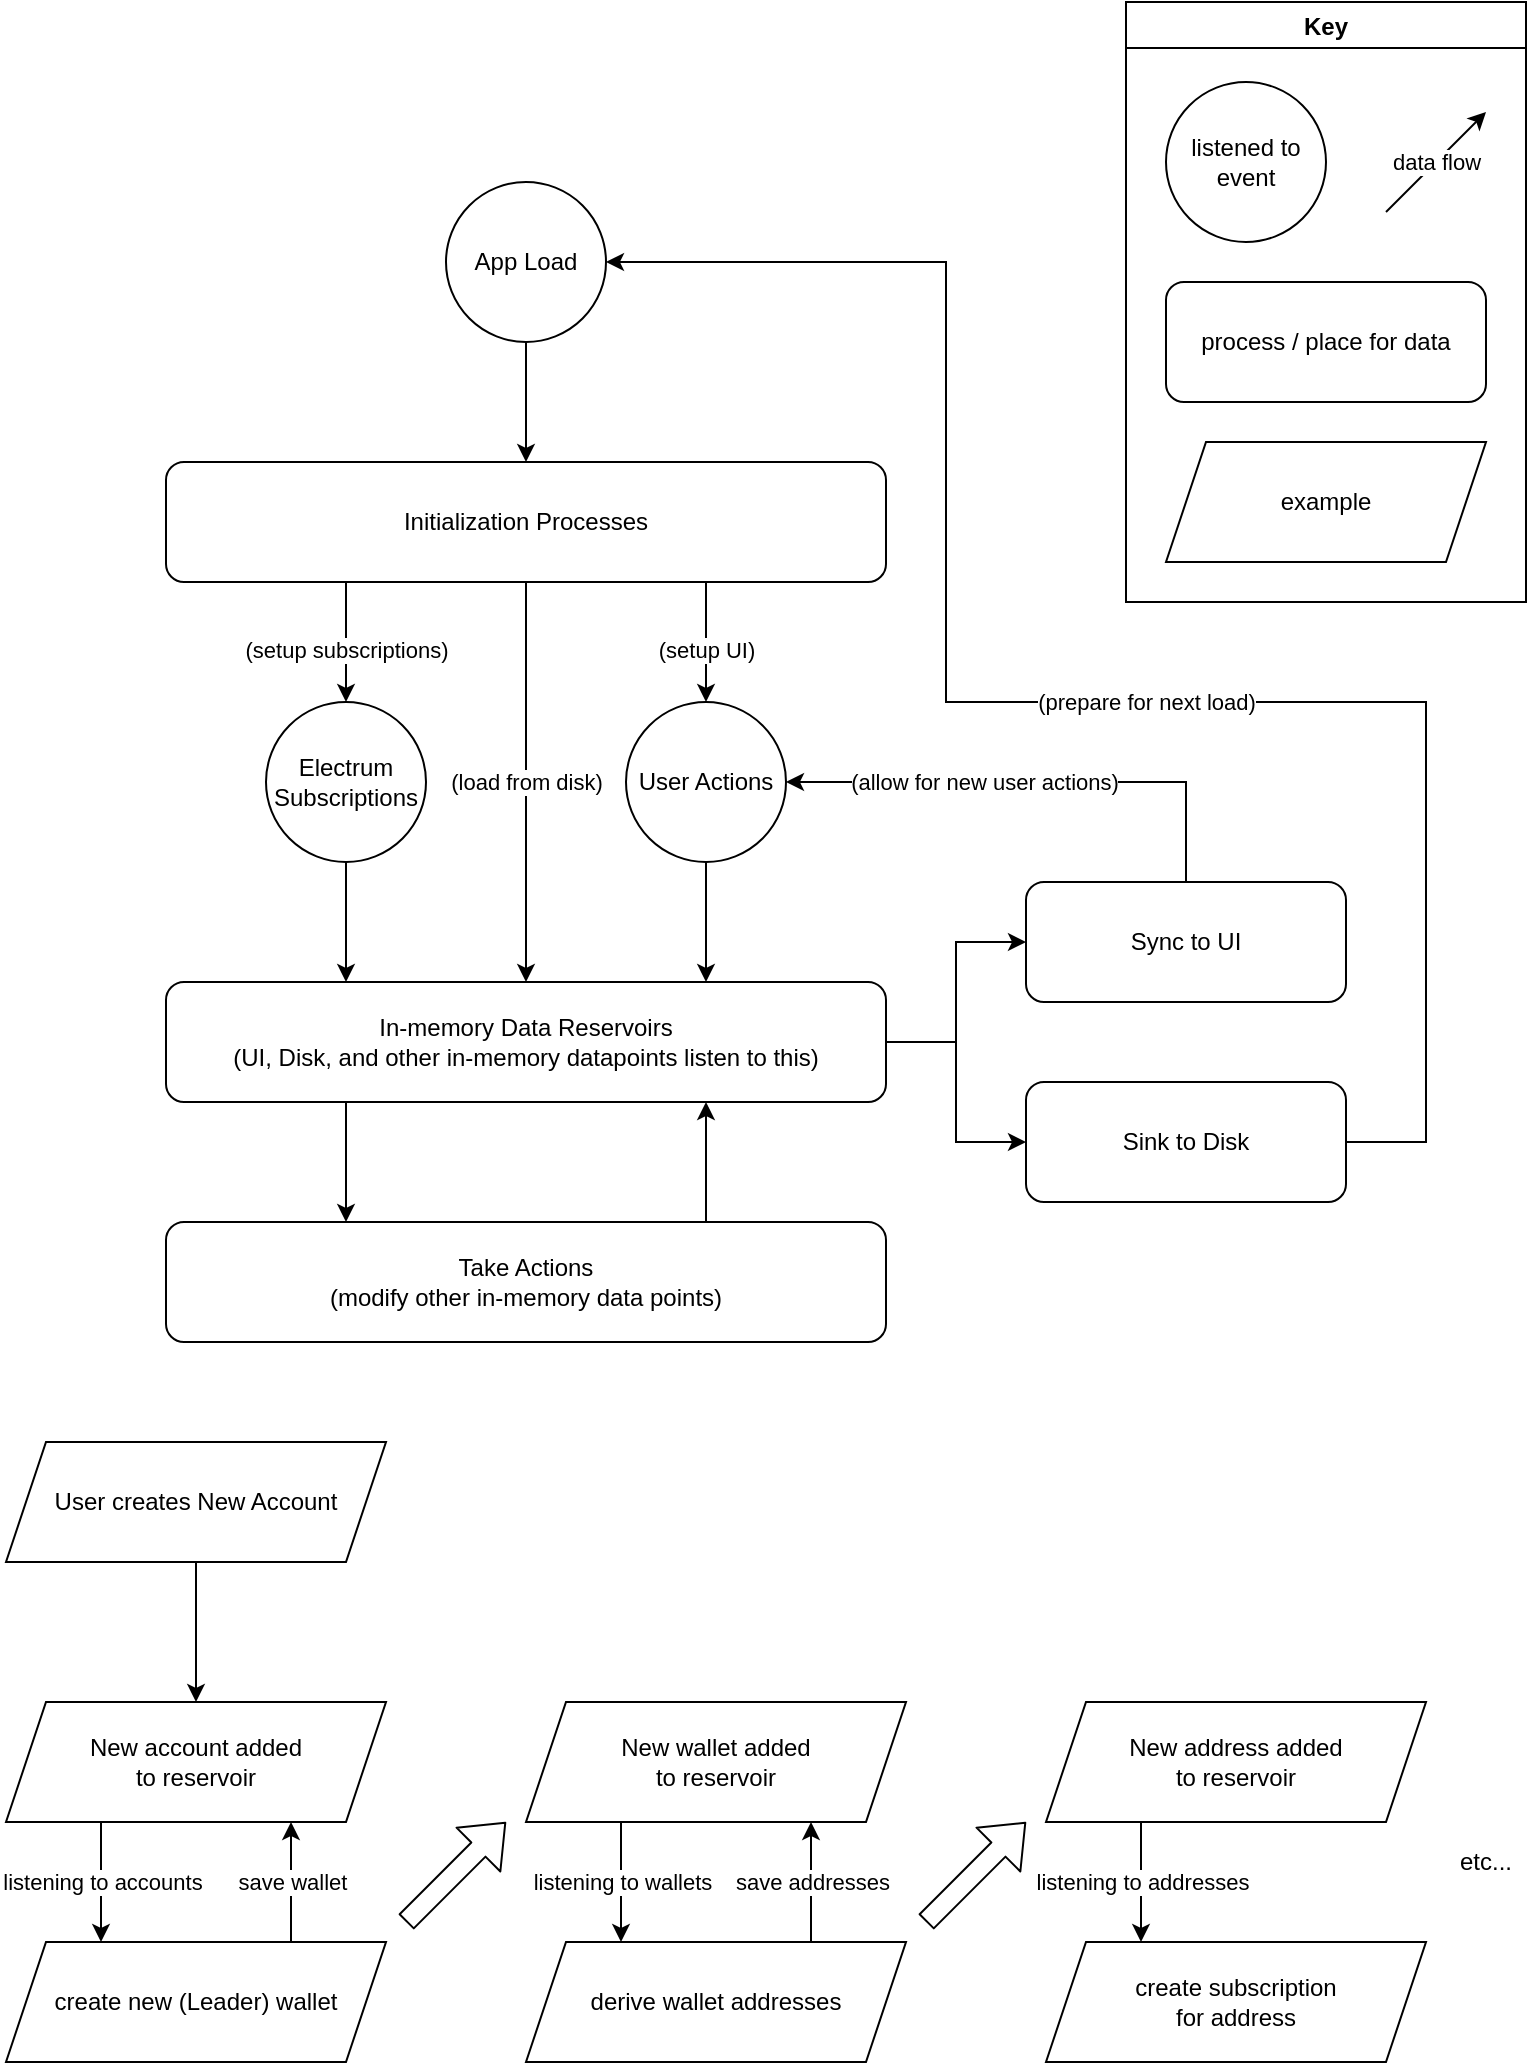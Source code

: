 <mxfile>
    <diagram id="B2Imsyf_CLR86bu_pUIC" name="Page-1">
        <mxGraphModel dx="828" dy="617" grid="1" gridSize="10" guides="1" tooltips="1" connect="1" arrows="1" fold="1" page="1" pageScale="1" pageWidth="850" pageHeight="1100" math="0" shadow="0">
            <root>
                <mxCell id="0"/>
                <mxCell id="1" parent="0"/>
                <mxCell id="35" style="edgeStyle=orthogonalEdgeStyle;rounded=0;orthogonalLoop=1;jettySize=auto;html=1;entryX=0.75;entryY=0;entryDx=0;entryDy=0;" edge="1" parent="1" source="2" target="5">
                    <mxGeometry relative="1" as="geometry"/>
                </mxCell>
                <mxCell id="2" value="User Actions" style="ellipse;whiteSpace=wrap;html=1;aspect=fixed;" vertex="1" parent="1">
                    <mxGeometry x="350" y="360" width="80" height="80" as="geometry"/>
                </mxCell>
                <mxCell id="23" style="edgeStyle=orthogonalEdgeStyle;rounded=0;orthogonalLoop=1;jettySize=auto;html=1;" edge="1" parent="1" source="3" target="22">
                    <mxGeometry relative="1" as="geometry"/>
                </mxCell>
                <mxCell id="3" value="App Load" style="ellipse;whiteSpace=wrap;html=1;aspect=fixed;" vertex="1" parent="1">
                    <mxGeometry x="260" y="100" width="80" height="80" as="geometry"/>
                </mxCell>
                <mxCell id="30" style="edgeStyle=orthogonalEdgeStyle;rounded=0;orthogonalLoop=1;jettySize=auto;html=1;entryX=0.25;entryY=0;entryDx=0;entryDy=0;" edge="1" parent="1" source="4" target="5">
                    <mxGeometry relative="1" as="geometry"/>
                </mxCell>
                <mxCell id="4" value="Electrum Subscriptions" style="ellipse;whiteSpace=wrap;html=1;aspect=fixed;" vertex="1" parent="1">
                    <mxGeometry x="170" y="360" width="80" height="80" as="geometry"/>
                </mxCell>
                <mxCell id="10" style="edgeStyle=orthogonalEdgeStyle;rounded=0;orthogonalLoop=1;jettySize=auto;html=1;" edge="1" parent="1" source="5" target="9">
                    <mxGeometry relative="1" as="geometry"/>
                </mxCell>
                <mxCell id="15" style="edgeStyle=orthogonalEdgeStyle;rounded=0;orthogonalLoop=1;jettySize=auto;html=1;entryX=0;entryY=0.5;entryDx=0;entryDy=0;" edge="1" parent="1" source="5" target="13">
                    <mxGeometry relative="1" as="geometry"/>
                </mxCell>
                <mxCell id="17" style="edgeStyle=orthogonalEdgeStyle;rounded=0;orthogonalLoop=1;jettySize=auto;html=1;entryX=0.25;entryY=0;entryDx=0;entryDy=0;" edge="1" parent="1" source="5" target="12">
                    <mxGeometry relative="1" as="geometry">
                        <Array as="points">
                            <mxPoint x="210" y="580"/>
                            <mxPoint x="210" y="580"/>
                        </Array>
                    </mxGeometry>
                </mxCell>
                <mxCell id="5" value="In-memory Data Reservoirs&lt;br&gt;(UI, Disk, and other in-memory datapoints listen to this)" style="rounded=1;whiteSpace=wrap;html=1;" vertex="1" parent="1">
                    <mxGeometry x="120" y="500" width="360" height="60" as="geometry"/>
                </mxCell>
                <mxCell id="21" value="(prepare for next load)" style="edgeStyle=orthogonalEdgeStyle;rounded=0;orthogonalLoop=1;jettySize=auto;html=1;entryX=1;entryY=0.5;entryDx=0;entryDy=0;exitX=1;exitY=0.5;exitDx=0;exitDy=0;" edge="1" parent="1" source="9" target="3">
                    <mxGeometry x="-0.101" relative="1" as="geometry">
                        <mxPoint x="320" y="220" as="targetPoint"/>
                        <Array as="points">
                            <mxPoint x="750" y="580"/>
                            <mxPoint x="750" y="360"/>
                            <mxPoint x="510" y="360"/>
                            <mxPoint x="510" y="140"/>
                        </Array>
                        <mxPoint as="offset"/>
                    </mxGeometry>
                </mxCell>
                <mxCell id="9" value="Sink to Disk" style="rounded=1;whiteSpace=wrap;html=1;" vertex="1" parent="1">
                    <mxGeometry x="550" y="550" width="160" height="60" as="geometry"/>
                </mxCell>
                <mxCell id="18" style="edgeStyle=orthogonalEdgeStyle;rounded=0;orthogonalLoop=1;jettySize=auto;html=1;exitX=0.75;exitY=0;exitDx=0;exitDy=0;entryX=0.75;entryY=1;entryDx=0;entryDy=0;" edge="1" parent="1" source="12" target="5">
                    <mxGeometry relative="1" as="geometry"/>
                </mxCell>
                <mxCell id="12" value="Take Actions &lt;br&gt;(modify other in-memory data points)" style="rounded=1;whiteSpace=wrap;html=1;" vertex="1" parent="1">
                    <mxGeometry x="120" y="620" width="360" height="60" as="geometry"/>
                </mxCell>
                <mxCell id="19" value="(allow for new user actions)" style="edgeStyle=orthogonalEdgeStyle;rounded=0;orthogonalLoop=1;jettySize=auto;html=1;entryX=1;entryY=0.5;entryDx=0;entryDy=0;exitX=0.5;exitY=0;exitDx=0;exitDy=0;" edge="1" parent="1" source="13" target="2">
                    <mxGeometry x="0.208" relative="1" as="geometry">
                        <Array as="points">
                            <mxPoint x="630" y="400"/>
                        </Array>
                        <mxPoint as="offset"/>
                    </mxGeometry>
                </mxCell>
                <mxCell id="13" value="Sync to UI" style="whiteSpace=wrap;html=1;rounded=1;" vertex="1" parent="1">
                    <mxGeometry x="550" y="450" width="160" height="60" as="geometry"/>
                </mxCell>
                <mxCell id="29" value="(setup subscriptions)" style="edgeStyle=orthogonalEdgeStyle;rounded=0;orthogonalLoop=1;jettySize=auto;html=1;entryX=0.5;entryY=0;entryDx=0;entryDy=0;exitX=0.25;exitY=1;exitDx=0;exitDy=0;" edge="1" parent="1" source="22" target="4">
                    <mxGeometry x="0.111" relative="1" as="geometry">
                        <Array as="points"/>
                        <mxPoint as="offset"/>
                    </mxGeometry>
                </mxCell>
                <mxCell id="33" value="(setup UI)" style="edgeStyle=orthogonalEdgeStyle;rounded=0;orthogonalLoop=1;jettySize=auto;html=1;exitX=0.75;exitY=1;exitDx=0;exitDy=0;entryX=0.5;entryY=0;entryDx=0;entryDy=0;" edge="1" parent="1" source="22" target="2">
                    <mxGeometry x="0.111" relative="1" as="geometry">
                        <Array as="points">
                            <mxPoint x="390" y="340"/>
                            <mxPoint x="390" y="340"/>
                        </Array>
                        <mxPoint as="offset"/>
                    </mxGeometry>
                </mxCell>
                <mxCell id="61" value="(load from disk)" style="rounded=0;orthogonalLoop=1;jettySize=auto;html=1;entryX=0.5;entryY=0;entryDx=0;entryDy=0;edgeStyle=orthogonalEdgeStyle;" edge="1" parent="1" source="22" target="5">
                    <mxGeometry relative="1" as="geometry"/>
                </mxCell>
                <mxCell id="22" value="Initialization Processes" style="rounded=1;whiteSpace=wrap;html=1;" vertex="1" parent="1">
                    <mxGeometry x="120" y="240" width="360" height="60" as="geometry"/>
                </mxCell>
                <mxCell id="36" value="Key" style="swimlane;" vertex="1" parent="1">
                    <mxGeometry x="600" y="10" width="200" height="300" as="geometry"/>
                </mxCell>
                <mxCell id="37" value="listened to event" style="ellipse;whiteSpace=wrap;html=1;aspect=fixed;" vertex="1" parent="36">
                    <mxGeometry x="20" y="40" width="80" height="80" as="geometry"/>
                </mxCell>
                <mxCell id="38" value="process / place for data" style="rounded=1;whiteSpace=wrap;html=1;" vertex="1" parent="36">
                    <mxGeometry x="20" y="140" width="160" height="60" as="geometry"/>
                </mxCell>
                <mxCell id="40" value="example" style="shape=parallelogram;perimeter=parallelogramPerimeter;whiteSpace=wrap;html=1;fixedSize=1;" vertex="1" parent="36">
                    <mxGeometry x="20" y="220" width="160" height="60" as="geometry"/>
                </mxCell>
                <mxCell id="39" value="data flow" style="endArrow=classic;html=1;" edge="1" parent="36">
                    <mxGeometry width="50" height="50" relative="1" as="geometry">
                        <mxPoint x="130" y="105" as="sourcePoint"/>
                        <mxPoint x="180" y="55" as="targetPoint"/>
                    </mxGeometry>
                </mxCell>
                <mxCell id="46" value="save wallet" style="edgeStyle=orthogonalEdgeStyle;rounded=0;orthogonalLoop=1;jettySize=auto;html=1;entryX=0.75;entryY=1;entryDx=0;entryDy=0;exitX=0.75;exitY=0;exitDx=0;exitDy=0;" edge="1" parent="1" source="41" target="42">
                    <mxGeometry relative="1" as="geometry">
                        <Array as="points"/>
                    </mxGeometry>
                </mxCell>
                <mxCell id="41" value="create new (Leader) wallet" style="shape=parallelogram;perimeter=parallelogramPerimeter;whiteSpace=wrap;html=1;fixedSize=1;" vertex="1" parent="1">
                    <mxGeometry x="40" y="980" width="190" height="60" as="geometry"/>
                </mxCell>
                <mxCell id="45" value="listening to accounts" style="edgeStyle=orthogonalEdgeStyle;rounded=0;orthogonalLoop=1;jettySize=auto;html=1;entryX=0.25;entryY=0;entryDx=0;entryDy=0;exitX=0.25;exitY=1;exitDx=0;exitDy=0;" edge="1" parent="1" source="42" target="41">
                    <mxGeometry relative="1" as="geometry">
                        <Array as="points"/>
                    </mxGeometry>
                </mxCell>
                <mxCell id="42" value="New account added&lt;br&gt;to reservoir" style="shape=parallelogram;perimeter=parallelogramPerimeter;whiteSpace=wrap;html=1;fixedSize=1;" vertex="1" parent="1">
                    <mxGeometry x="40" y="860" width="190" height="60" as="geometry"/>
                </mxCell>
                <mxCell id="44" style="edgeStyle=orthogonalEdgeStyle;rounded=0;orthogonalLoop=1;jettySize=auto;html=1;" edge="1" parent="1" source="43" target="42">
                    <mxGeometry relative="1" as="geometry"/>
                </mxCell>
                <mxCell id="43" value="User creates New Account" style="shape=parallelogram;perimeter=parallelogramPerimeter;whiteSpace=wrap;html=1;fixedSize=1;" vertex="1" parent="1">
                    <mxGeometry x="40" y="730" width="190" height="60" as="geometry"/>
                </mxCell>
                <mxCell id="47" value="save addresses" style="edgeStyle=orthogonalEdgeStyle;rounded=0;orthogonalLoop=1;jettySize=auto;html=1;entryX=0.75;entryY=1;entryDx=0;entryDy=0;exitX=0.75;exitY=0;exitDx=0;exitDy=0;" edge="1" parent="1" source="48" target="50">
                    <mxGeometry relative="1" as="geometry">
                        <Array as="points"/>
                    </mxGeometry>
                </mxCell>
                <mxCell id="48" value="derive wallet addresses" style="shape=parallelogram;perimeter=parallelogramPerimeter;whiteSpace=wrap;html=1;fixedSize=1;" vertex="1" parent="1">
                    <mxGeometry x="300" y="980" width="190" height="60" as="geometry"/>
                </mxCell>
                <mxCell id="49" value="listening to wallets" style="edgeStyle=orthogonalEdgeStyle;rounded=0;orthogonalLoop=1;jettySize=auto;html=1;entryX=0.25;entryY=0;entryDx=0;entryDy=0;exitX=0.25;exitY=1;exitDx=0;exitDy=0;" edge="1" parent="1" source="50" target="48">
                    <mxGeometry relative="1" as="geometry">
                        <Array as="points"/>
                    </mxGeometry>
                </mxCell>
                <mxCell id="50" value="New wallet added&lt;br&gt;to reservoir" style="shape=parallelogram;perimeter=parallelogramPerimeter;whiteSpace=wrap;html=1;fixedSize=1;" vertex="1" parent="1">
                    <mxGeometry x="300" y="860" width="190" height="60" as="geometry"/>
                </mxCell>
                <mxCell id="52" value="create subscription &lt;br&gt;for address" style="shape=parallelogram;perimeter=parallelogramPerimeter;whiteSpace=wrap;html=1;fixedSize=1;" vertex="1" parent="1">
                    <mxGeometry x="560" y="980" width="190" height="60" as="geometry"/>
                </mxCell>
                <mxCell id="53" value="listening to addresses" style="edgeStyle=orthogonalEdgeStyle;rounded=0;orthogonalLoop=1;jettySize=auto;html=1;entryX=0.25;entryY=0;entryDx=0;entryDy=0;exitX=0.25;exitY=1;exitDx=0;exitDy=0;" edge="1" parent="1" source="54" target="52">
                    <mxGeometry relative="1" as="geometry">
                        <Array as="points"/>
                    </mxGeometry>
                </mxCell>
                <mxCell id="54" value="New address added&lt;br&gt;to reservoir" style="shape=parallelogram;perimeter=parallelogramPerimeter;whiteSpace=wrap;html=1;fixedSize=1;" vertex="1" parent="1">
                    <mxGeometry x="560" y="860" width="190" height="60" as="geometry"/>
                </mxCell>
                <mxCell id="56" value="etc..." style="text;html=1;strokeColor=none;fillColor=none;align=center;verticalAlign=middle;whiteSpace=wrap;rounded=0;" vertex="1" parent="1">
                    <mxGeometry x="760" y="930" width="40" height="20" as="geometry"/>
                </mxCell>
                <mxCell id="58" value="" style="shape=flexArrow;endArrow=classic;html=1;" edge="1" parent="1">
                    <mxGeometry width="50" height="50" relative="1" as="geometry">
                        <mxPoint x="240" y="970" as="sourcePoint"/>
                        <mxPoint x="290" y="920" as="targetPoint"/>
                    </mxGeometry>
                </mxCell>
                <mxCell id="59" value="" style="shape=flexArrow;endArrow=classic;html=1;" edge="1" parent="1">
                    <mxGeometry width="50" height="50" relative="1" as="geometry">
                        <mxPoint x="500" y="970" as="sourcePoint"/>
                        <mxPoint x="550" y="920" as="targetPoint"/>
                    </mxGeometry>
                </mxCell>
            </root>
        </mxGraphModel>
    </diagram>
</mxfile>